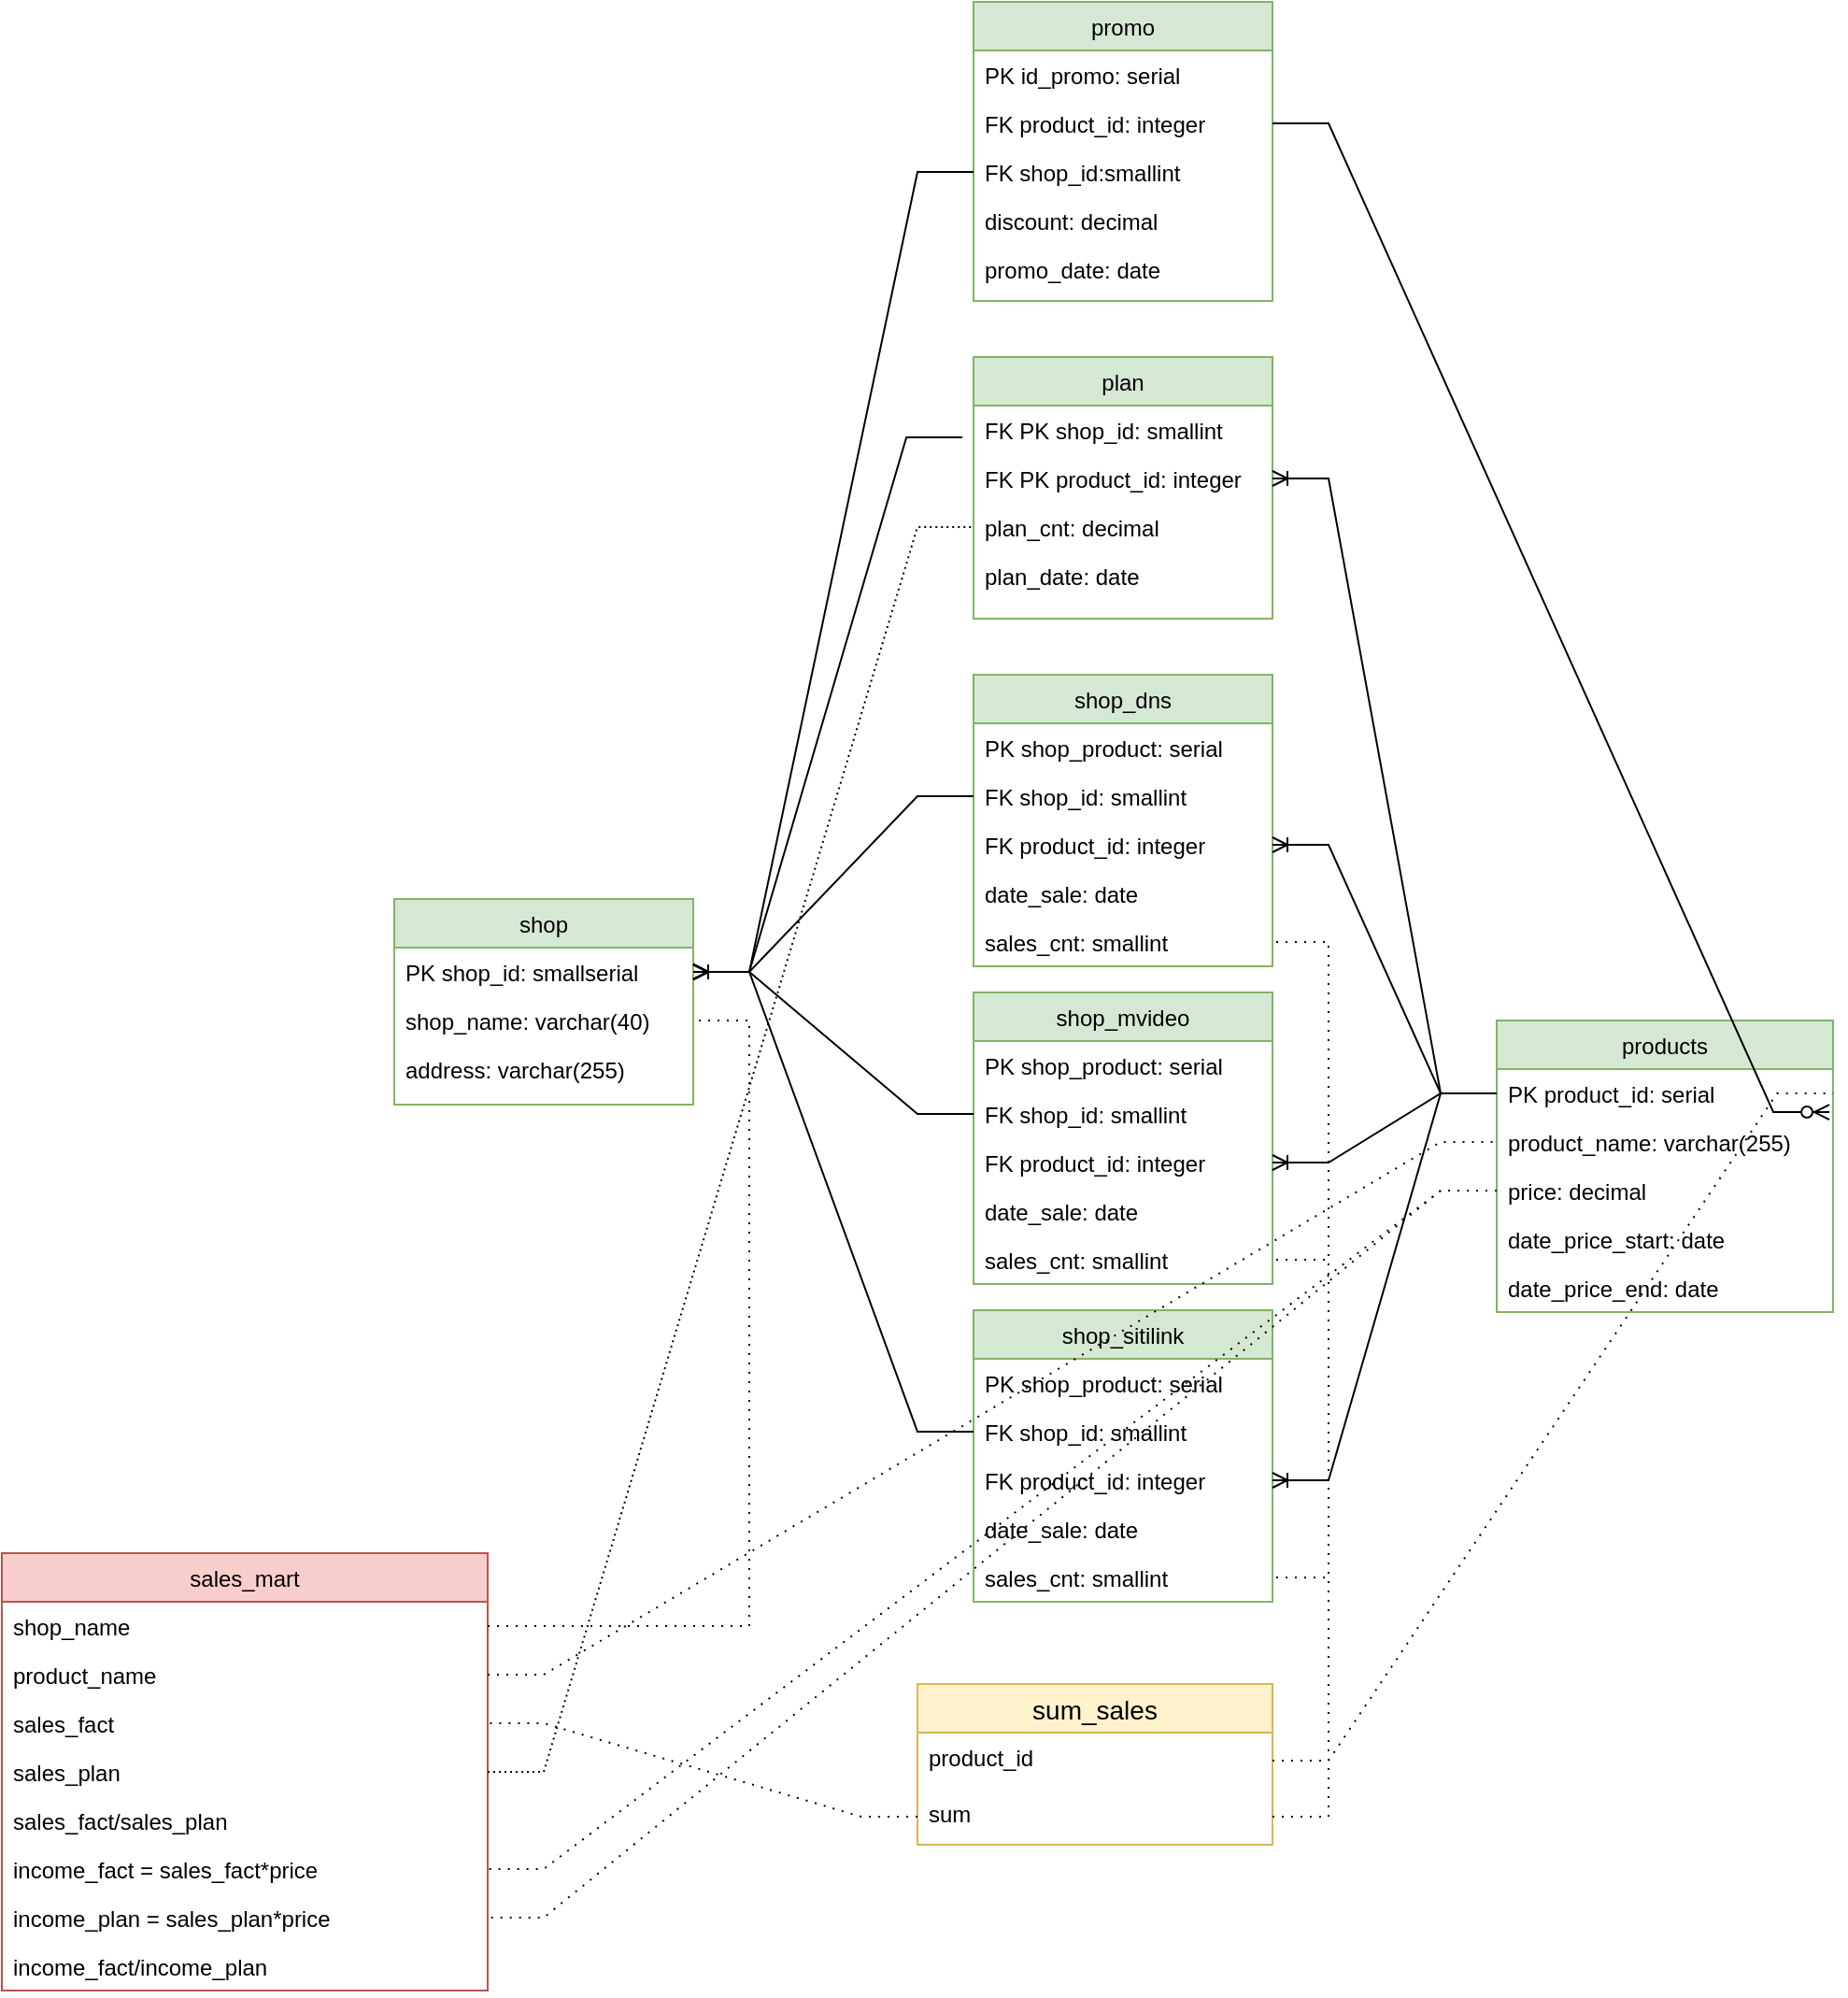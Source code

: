 <mxfile version="21.8.2" type="device">
  <diagram id="C5RBs43oDa-KdzZeNtuy" name="Page-1">
    <mxGraphModel dx="1510" dy="586" grid="1" gridSize="10" guides="1" tooltips="1" connect="1" arrows="1" fold="1" page="1" pageScale="1" pageWidth="827" pageHeight="1169" math="0" shadow="0">
      <root>
        <mxCell id="WIyWlLk6GJQsqaUBKTNV-0" />
        <mxCell id="WIyWlLk6GJQsqaUBKTNV-1" parent="WIyWlLk6GJQsqaUBKTNV-0" />
        <mxCell id="zkfFHV4jXpPFQw0GAbJ--0" value="plan" style="swimlane;fontStyle=0;align=center;verticalAlign=top;childLayout=stackLayout;horizontal=1;startSize=26;horizontalStack=0;resizeParent=1;resizeLast=0;collapsible=1;marginBottom=0;rounded=0;shadow=0;strokeWidth=1;fillColor=#d5e8d4;strokeColor=#82b366;" parent="WIyWlLk6GJQsqaUBKTNV-1" vertex="1">
          <mxGeometry x="320" y="290" width="160" height="140" as="geometry">
            <mxRectangle x="230" y="140" width="160" height="26" as="alternateBounds" />
          </mxGeometry>
        </mxCell>
        <mxCell id="zkfFHV4jXpPFQw0GAbJ--2" value="FK PK shop_id: smallint" style="text;align=left;verticalAlign=top;spacingLeft=4;spacingRight=4;overflow=hidden;rotatable=0;points=[[0,0.5],[1,0.5]];portConstraint=eastwest;rounded=0;shadow=0;html=0;" parent="zkfFHV4jXpPFQw0GAbJ--0" vertex="1">
          <mxGeometry y="26" width="160" height="26" as="geometry" />
        </mxCell>
        <mxCell id="0ImG1TBvT275ky3RkVPx-0" value="FK PK product_id: integer" style="text;align=left;verticalAlign=top;spacingLeft=4;spacingRight=4;overflow=hidden;rotatable=0;points=[[0,0.5],[1,0.5]];portConstraint=eastwest;" parent="zkfFHV4jXpPFQw0GAbJ--0" vertex="1">
          <mxGeometry y="52" width="160" height="26" as="geometry" />
        </mxCell>
        <mxCell id="zkfFHV4jXpPFQw0GAbJ--3" value="plan_cnt: decimal" style="text;align=left;verticalAlign=top;spacingLeft=4;spacingRight=4;overflow=hidden;rotatable=0;points=[[0,0.5],[1,0.5]];portConstraint=eastwest;rounded=0;shadow=0;html=0;" parent="zkfFHV4jXpPFQw0GAbJ--0" vertex="1">
          <mxGeometry y="78" width="160" height="26" as="geometry" />
        </mxCell>
        <mxCell id="hOTFHUVEHAJBTXa75WQ1-1" value="plan_date: date" style="text;align=left;verticalAlign=top;spacingLeft=4;spacingRight=4;overflow=hidden;rotatable=0;points=[[0,0.5],[1,0.5]];portConstraint=eastwest;rounded=0;shadow=0;html=0;" parent="zkfFHV4jXpPFQw0GAbJ--0" vertex="1">
          <mxGeometry y="104" width="160" height="26" as="geometry" />
        </mxCell>
        <mxCell id="zkfFHV4jXpPFQw0GAbJ--17" value="products" style="swimlane;fontStyle=0;align=center;verticalAlign=top;childLayout=stackLayout;horizontal=1;startSize=26;horizontalStack=0;resizeParent=1;resizeLast=0;collapsible=1;marginBottom=0;rounded=0;shadow=0;strokeWidth=1;fillColor=#d5e8d4;strokeColor=#82b366;" parent="WIyWlLk6GJQsqaUBKTNV-1" vertex="1">
          <mxGeometry x="600" y="645" width="180" height="156" as="geometry">
            <mxRectangle x="550" y="140" width="160" height="26" as="alternateBounds" />
          </mxGeometry>
        </mxCell>
        <mxCell id="zkfFHV4jXpPFQw0GAbJ--18" value="PK product_id: serial" style="text;align=left;verticalAlign=top;spacingLeft=4;spacingRight=4;overflow=hidden;rotatable=0;points=[[0,0.5],[1,0.5]];portConstraint=eastwest;" parent="zkfFHV4jXpPFQw0GAbJ--17" vertex="1">
          <mxGeometry y="26" width="180" height="26" as="geometry" />
        </mxCell>
        <mxCell id="zkfFHV4jXpPFQw0GAbJ--19" value="product_name: varchar(255)" style="text;align=left;verticalAlign=top;spacingLeft=4;spacingRight=4;overflow=hidden;rotatable=0;points=[[0,0.5],[1,0.5]];portConstraint=eastwest;rounded=0;shadow=0;html=0;" parent="zkfFHV4jXpPFQw0GAbJ--17" vertex="1">
          <mxGeometry y="52" width="180" height="26" as="geometry" />
        </mxCell>
        <mxCell id="hOTFHUVEHAJBTXa75WQ1-34" value="price: decimal" style="text;align=left;verticalAlign=top;spacingLeft=4;spacingRight=4;overflow=hidden;rotatable=0;points=[[0,0.5],[1,0.5]];portConstraint=eastwest;rounded=0;shadow=0;html=0;" parent="zkfFHV4jXpPFQw0GAbJ--17" vertex="1">
          <mxGeometry y="78" width="180" height="26" as="geometry" />
        </mxCell>
        <mxCell id="z6hurzttj4tjX6xlsm7k-46" value="date_price_start: date" style="text;align=left;verticalAlign=top;spacingLeft=4;spacingRight=4;overflow=hidden;rotatable=0;points=[[0,0.5],[1,0.5]];portConstraint=eastwest;rounded=0;shadow=0;html=0;" vertex="1" parent="zkfFHV4jXpPFQw0GAbJ--17">
          <mxGeometry y="104" width="180" height="26" as="geometry" />
        </mxCell>
        <mxCell id="z6hurzttj4tjX6xlsm7k-45" value="date_price_end: date" style="text;align=left;verticalAlign=top;spacingLeft=4;spacingRight=4;overflow=hidden;rotatable=0;points=[[0,0.5],[1,0.5]];portConstraint=eastwest;rounded=0;shadow=0;html=0;" vertex="1" parent="zkfFHV4jXpPFQw0GAbJ--17">
          <mxGeometry y="130" width="180" height="26" as="geometry" />
        </mxCell>
        <mxCell id="hOTFHUVEHAJBTXa75WQ1-2" value="shop" style="swimlane;fontStyle=0;align=center;verticalAlign=top;childLayout=stackLayout;horizontal=1;startSize=26;horizontalStack=0;resizeParent=1;resizeLast=0;collapsible=1;marginBottom=0;rounded=0;shadow=0;strokeWidth=1;fillColor=#d5e8d4;strokeColor=#82b366;" parent="WIyWlLk6GJQsqaUBKTNV-1" vertex="1">
          <mxGeometry x="10" y="580" width="160" height="110" as="geometry">
            <mxRectangle x="340" y="380" width="170" height="26" as="alternateBounds" />
          </mxGeometry>
        </mxCell>
        <mxCell id="hOTFHUVEHAJBTXa75WQ1-3" value="PK shop_id: smallserial " style="text;align=left;verticalAlign=top;spacingLeft=4;spacingRight=4;overflow=hidden;rotatable=0;points=[[0,0.5],[1,0.5]];portConstraint=eastwest;" parent="hOTFHUVEHAJBTXa75WQ1-2" vertex="1">
          <mxGeometry y="26" width="160" height="26" as="geometry" />
        </mxCell>
        <mxCell id="0ImG1TBvT275ky3RkVPx-3" value="shop_name: varchar(40)" style="text;align=left;verticalAlign=top;spacingLeft=4;spacingRight=4;overflow=hidden;rotatable=0;points=[[0,0.5],[1,0.5]];portConstraint=eastwest;" parent="hOTFHUVEHAJBTXa75WQ1-2" vertex="1">
          <mxGeometry y="52" width="160" height="26" as="geometry" />
        </mxCell>
        <mxCell id="hOTFHUVEHAJBTXa75WQ1-5" value="address: varchar(255)" style="text;align=left;verticalAlign=top;spacingLeft=4;spacingRight=4;overflow=hidden;rotatable=0;points=[[0,0.5],[1,0.5]];portConstraint=eastwest;" parent="hOTFHUVEHAJBTXa75WQ1-2" vertex="1">
          <mxGeometry y="78" width="160" height="26" as="geometry" />
        </mxCell>
        <mxCell id="hOTFHUVEHAJBTXa75WQ1-8" value="shop_sitilink" style="swimlane;fontStyle=0;align=center;verticalAlign=top;childLayout=stackLayout;horizontal=1;startSize=26;horizontalStack=0;resizeParent=1;resizeLast=0;collapsible=1;marginBottom=0;rounded=0;shadow=0;strokeWidth=1;fillColor=#d5e8d4;strokeColor=#82b366;" parent="WIyWlLk6GJQsqaUBKTNV-1" vertex="1">
          <mxGeometry x="320" y="800" width="160" height="156" as="geometry">
            <mxRectangle x="550" y="140" width="160" height="26" as="alternateBounds" />
          </mxGeometry>
        </mxCell>
        <mxCell id="z6hurzttj4tjX6xlsm7k-6" value="PK shop_product: serial" style="text;align=left;verticalAlign=top;spacingLeft=4;spacingRight=4;overflow=hidden;rotatable=0;points=[[0,0.5],[1,0.5]];portConstraint=eastwest;" vertex="1" parent="hOTFHUVEHAJBTXa75WQ1-8">
          <mxGeometry y="26" width="160" height="26" as="geometry" />
        </mxCell>
        <mxCell id="0ImG1TBvT275ky3RkVPx-11" value="FK shop_id: smallint" style="text;align=left;verticalAlign=top;spacingLeft=4;spacingRight=4;overflow=hidden;rotatable=0;points=[[0,0.5],[1,0.5]];portConstraint=eastwest;" parent="hOTFHUVEHAJBTXa75WQ1-8" vertex="1">
          <mxGeometry y="52" width="160" height="26" as="geometry" />
        </mxCell>
        <mxCell id="hOTFHUVEHAJBTXa75WQ1-10" value="FK product_id: integer" style="text;align=left;verticalAlign=top;spacingLeft=4;spacingRight=4;overflow=hidden;rotatable=0;points=[[0,0.5],[1,0.5]];portConstraint=eastwest;rounded=0;shadow=0;html=0;" parent="hOTFHUVEHAJBTXa75WQ1-8" vertex="1">
          <mxGeometry y="78" width="160" height="26" as="geometry" />
        </mxCell>
        <mxCell id="hOTFHUVEHAJBTXa75WQ1-11" value="date_sale: date" style="text;align=left;verticalAlign=top;spacingLeft=4;spacingRight=4;overflow=hidden;rotatable=0;points=[[0,0.5],[1,0.5]];portConstraint=eastwest;rounded=0;shadow=0;html=0;" parent="hOTFHUVEHAJBTXa75WQ1-8" vertex="1">
          <mxGeometry y="104" width="160" height="26" as="geometry" />
        </mxCell>
        <mxCell id="hOTFHUVEHAJBTXa75WQ1-12" value="sales_cnt: smallint" style="text;align=left;verticalAlign=top;spacingLeft=4;spacingRight=4;overflow=hidden;rotatable=0;points=[[0,0.5],[1,0.5]];portConstraint=eastwest;rounded=0;shadow=0;html=0;" parent="hOTFHUVEHAJBTXa75WQ1-8" vertex="1">
          <mxGeometry y="130" width="160" height="26" as="geometry" />
        </mxCell>
        <mxCell id="hOTFHUVEHAJBTXa75WQ1-13" value="shop_mvideo" style="swimlane;fontStyle=0;align=center;verticalAlign=top;childLayout=stackLayout;horizontal=1;startSize=26;horizontalStack=0;resizeParent=1;resizeLast=0;collapsible=1;marginBottom=0;rounded=0;shadow=0;strokeWidth=1;fillColor=#d5e8d4;strokeColor=#82b366;" parent="WIyWlLk6GJQsqaUBKTNV-1" vertex="1">
          <mxGeometry x="320" y="630" width="160" height="156" as="geometry">
            <mxRectangle x="550" y="140" width="160" height="26" as="alternateBounds" />
          </mxGeometry>
        </mxCell>
        <mxCell id="z6hurzttj4tjX6xlsm7k-5" value="PK shop_product: serial" style="text;align=left;verticalAlign=top;spacingLeft=4;spacingRight=4;overflow=hidden;rotatable=0;points=[[0,0.5],[1,0.5]];portConstraint=eastwest;" vertex="1" parent="hOTFHUVEHAJBTXa75WQ1-13">
          <mxGeometry y="26" width="160" height="26" as="geometry" />
        </mxCell>
        <mxCell id="0ImG1TBvT275ky3RkVPx-10" value="FK shop_id: smallint" style="text;align=left;verticalAlign=top;spacingLeft=4;spacingRight=4;overflow=hidden;rotatable=0;points=[[0,0.5],[1,0.5]];portConstraint=eastwest;" parent="hOTFHUVEHAJBTXa75WQ1-13" vertex="1">
          <mxGeometry y="52" width="160" height="26" as="geometry" />
        </mxCell>
        <mxCell id="0ImG1TBvT275ky3RkVPx-14" value="FK product_id: integer&#xa;" style="text;align=left;verticalAlign=top;spacingLeft=4;spacingRight=4;overflow=hidden;rotatable=0;points=[[0,0.5],[1,0.5]];portConstraint=eastwest;rounded=0;shadow=0;html=0;" parent="hOTFHUVEHAJBTXa75WQ1-13" vertex="1">
          <mxGeometry y="78" width="160" height="26" as="geometry" />
        </mxCell>
        <mxCell id="hOTFHUVEHAJBTXa75WQ1-16" value="date_sale: date" style="text;align=left;verticalAlign=top;spacingLeft=4;spacingRight=4;overflow=hidden;rotatable=0;points=[[0,0.5],[1,0.5]];portConstraint=eastwest;rounded=0;shadow=0;html=0;" parent="hOTFHUVEHAJBTXa75WQ1-13" vertex="1">
          <mxGeometry y="104" width="160" height="26" as="geometry" />
        </mxCell>
        <mxCell id="hOTFHUVEHAJBTXa75WQ1-17" value="sales_cnt: smallint" style="text;align=left;verticalAlign=top;spacingLeft=4;spacingRight=4;overflow=hidden;rotatable=0;points=[[0,0.5],[1,0.5]];portConstraint=eastwest;rounded=0;shadow=0;html=0;" parent="hOTFHUVEHAJBTXa75WQ1-13" vertex="1">
          <mxGeometry y="130" width="160" height="26" as="geometry" />
        </mxCell>
        <mxCell id="hOTFHUVEHAJBTXa75WQ1-18" value="shop_dns" style="swimlane;fontStyle=0;align=center;verticalAlign=top;childLayout=stackLayout;horizontal=1;startSize=26;horizontalStack=0;resizeParent=1;resizeLast=0;collapsible=1;marginBottom=0;rounded=0;shadow=0;strokeWidth=1;fillColor=#d5e8d4;strokeColor=#82b366;" parent="WIyWlLk6GJQsqaUBKTNV-1" vertex="1">
          <mxGeometry x="320" y="460" width="160" height="156" as="geometry">
            <mxRectangle x="550" y="140" width="160" height="26" as="alternateBounds" />
          </mxGeometry>
        </mxCell>
        <mxCell id="z6hurzttj4tjX6xlsm7k-3" value="PK shop_product: serial" style="text;align=left;verticalAlign=top;spacingLeft=4;spacingRight=4;overflow=hidden;rotatable=0;points=[[0,0.5],[1,0.5]];portConstraint=eastwest;" vertex="1" parent="hOTFHUVEHAJBTXa75WQ1-18">
          <mxGeometry y="26" width="160" height="26" as="geometry" />
        </mxCell>
        <mxCell id="hOTFHUVEHAJBTXa75WQ1-19" value="FK shop_id: smallint" style="text;align=left;verticalAlign=top;spacingLeft=4;spacingRight=4;overflow=hidden;rotatable=0;points=[[0,0.5],[1,0.5]];portConstraint=eastwest;" parent="hOTFHUVEHAJBTXa75WQ1-18" vertex="1">
          <mxGeometry y="52" width="160" height="26" as="geometry" />
        </mxCell>
        <mxCell id="hOTFHUVEHAJBTXa75WQ1-20" value="FK product_id: integer&#xa;" style="text;align=left;verticalAlign=top;spacingLeft=4;spacingRight=4;overflow=hidden;rotatable=0;points=[[0,0.5],[1,0.5]];portConstraint=eastwest;rounded=0;shadow=0;html=0;" parent="hOTFHUVEHAJBTXa75WQ1-18" vertex="1">
          <mxGeometry y="78" width="160" height="26" as="geometry" />
        </mxCell>
        <mxCell id="hOTFHUVEHAJBTXa75WQ1-21" value="date_sale: date" style="text;align=left;verticalAlign=top;spacingLeft=4;spacingRight=4;overflow=hidden;rotatable=0;points=[[0,0.5],[1,0.5]];portConstraint=eastwest;rounded=0;shadow=0;html=0;" parent="hOTFHUVEHAJBTXa75WQ1-18" vertex="1">
          <mxGeometry y="104" width="160" height="26" as="geometry" />
        </mxCell>
        <mxCell id="hOTFHUVEHAJBTXa75WQ1-22" value="sales_cnt: smallint" style="text;align=left;verticalAlign=top;spacingLeft=4;spacingRight=4;overflow=hidden;rotatable=0;points=[[0,0.5],[1,0.5]];portConstraint=eastwest;rounded=0;shadow=0;html=0;" parent="hOTFHUVEHAJBTXa75WQ1-18" vertex="1">
          <mxGeometry y="130" width="160" height="26" as="geometry" />
        </mxCell>
        <mxCell id="0ImG1TBvT275ky3RkVPx-2" value="" style="edgeStyle=entityRelationEdgeStyle;fontSize=12;html=1;endArrow=ERoneToMany;rounded=0;exitX=0;exitY=0.5;exitDx=0;exitDy=0;" parent="WIyWlLk6GJQsqaUBKTNV-1" source="zkfFHV4jXpPFQw0GAbJ--18" target="0ImG1TBvT275ky3RkVPx-0" edge="1">
          <mxGeometry width="100" height="100" relative="1" as="geometry">
            <mxPoint x="380" y="610" as="sourcePoint" />
            <mxPoint x="480" y="510" as="targetPoint" />
            <Array as="points">
              <mxPoint x="570" y="650" />
            </Array>
          </mxGeometry>
        </mxCell>
        <mxCell id="0ImG1TBvT275ky3RkVPx-7" value="" style="edgeStyle=entityRelationEdgeStyle;fontSize=12;html=1;endArrow=ERoneToMany;rounded=0;entryX=1;entryY=0.5;entryDx=0;entryDy=0;exitX=-0.037;exitY=0.654;exitDx=0;exitDy=0;exitPerimeter=0;" parent="WIyWlLk6GJQsqaUBKTNV-1" source="zkfFHV4jXpPFQw0GAbJ--2" target="hOTFHUVEHAJBTXa75WQ1-3" edge="1">
          <mxGeometry width="100" height="100" relative="1" as="geometry">
            <mxPoint x="230" y="430" as="sourcePoint" />
            <mxPoint x="420" y="590" as="targetPoint" />
          </mxGeometry>
        </mxCell>
        <mxCell id="0ImG1TBvT275ky3RkVPx-8" value="" style="edgeStyle=entityRelationEdgeStyle;fontSize=12;html=1;endArrow=ERoneToMany;rounded=0;exitX=0;exitY=0.5;exitDx=0;exitDy=0;" parent="WIyWlLk6GJQsqaUBKTNV-1" source="zkfFHV4jXpPFQw0GAbJ--18" target="hOTFHUVEHAJBTXa75WQ1-20" edge="1">
          <mxGeometry width="100" height="100" relative="1" as="geometry">
            <mxPoint x="610" y="694" as="sourcePoint" />
            <mxPoint x="490" y="381" as="targetPoint" />
            <Array as="points">
              <mxPoint x="580" y="660" />
            </Array>
          </mxGeometry>
        </mxCell>
        <mxCell id="0ImG1TBvT275ky3RkVPx-9" value="" style="edgeStyle=entityRelationEdgeStyle;fontSize=12;html=1;endArrow=ERoneToMany;rounded=0;" parent="WIyWlLk6GJQsqaUBKTNV-1" source="hOTFHUVEHAJBTXa75WQ1-19" target="hOTFHUVEHAJBTXa75WQ1-3" edge="1">
          <mxGeometry width="100" height="100" relative="1" as="geometry">
            <mxPoint x="270" y="520" as="sourcePoint" />
            <mxPoint x="180" y="629" as="targetPoint" />
          </mxGeometry>
        </mxCell>
        <mxCell id="0ImG1TBvT275ky3RkVPx-15" value="" style="edgeStyle=entityRelationEdgeStyle;fontSize=12;html=1;endArrow=ERoneToMany;rounded=0;exitX=0;exitY=0.5;exitDx=0;exitDy=0;" parent="WIyWlLk6GJQsqaUBKTNV-1" source="zkfFHV4jXpPFQw0GAbJ--18" target="0ImG1TBvT275ky3RkVPx-14" edge="1">
          <mxGeometry width="100" height="100" relative="1" as="geometry">
            <mxPoint x="610" y="694" as="sourcePoint" />
            <mxPoint x="490" y="545" as="targetPoint" />
            <Array as="points">
              <mxPoint x="590" y="670" />
            </Array>
          </mxGeometry>
        </mxCell>
        <mxCell id="z6hurzttj4tjX6xlsm7k-0" value="" style="edgeStyle=entityRelationEdgeStyle;fontSize=12;html=1;endArrow=ERoneToMany;rounded=0;exitX=0;exitY=0.5;exitDx=0;exitDy=0;" edge="1" parent="WIyWlLk6GJQsqaUBKTNV-1" source="0ImG1TBvT275ky3RkVPx-10" target="hOTFHUVEHAJBTXa75WQ1-3">
          <mxGeometry width="100" height="100" relative="1" as="geometry">
            <mxPoint x="330" y="519" as="sourcePoint" />
            <mxPoint x="180" y="629" as="targetPoint" />
          </mxGeometry>
        </mxCell>
        <mxCell id="z6hurzttj4tjX6xlsm7k-1" value="" style="edgeStyle=entityRelationEdgeStyle;fontSize=12;html=1;endArrow=ERoneToMany;rounded=0;exitX=0;exitY=0.5;exitDx=0;exitDy=0;" edge="1" parent="WIyWlLk6GJQsqaUBKTNV-1" source="0ImG1TBvT275ky3RkVPx-11" target="hOTFHUVEHAJBTXa75WQ1-3">
          <mxGeometry width="100" height="100" relative="1" as="geometry">
            <mxPoint x="330" y="679" as="sourcePoint" />
            <mxPoint x="180" y="629" as="targetPoint" />
          </mxGeometry>
        </mxCell>
        <mxCell id="z6hurzttj4tjX6xlsm7k-2" value="" style="edgeStyle=entityRelationEdgeStyle;fontSize=12;html=1;endArrow=ERoneToMany;rounded=0;exitX=0;exitY=0.5;exitDx=0;exitDy=0;entryX=1;entryY=0.5;entryDx=0;entryDy=0;" edge="1" parent="WIyWlLk6GJQsqaUBKTNV-1" source="zkfFHV4jXpPFQw0GAbJ--18" target="hOTFHUVEHAJBTXa75WQ1-10">
          <mxGeometry width="100" height="100" relative="1" as="geometry">
            <mxPoint x="610" y="694" as="sourcePoint" />
            <mxPoint x="490" y="705" as="targetPoint" />
            <Array as="points">
              <mxPoint x="600" y="680" />
            </Array>
          </mxGeometry>
        </mxCell>
        <mxCell id="z6hurzttj4tjX6xlsm7k-8" value="sales_mart" style="swimlane;fontStyle=0;align=center;verticalAlign=top;childLayout=stackLayout;horizontal=1;startSize=26;horizontalStack=0;resizeParent=1;resizeLast=0;collapsible=1;marginBottom=0;rounded=0;shadow=0;strokeWidth=1;fillColor=#f8cecc;strokeColor=#b85450;" vertex="1" parent="WIyWlLk6GJQsqaUBKTNV-1">
          <mxGeometry x="-200" y="930" width="260" height="234" as="geometry">
            <mxRectangle x="340" y="380" width="170" height="26" as="alternateBounds" />
          </mxGeometry>
        </mxCell>
        <mxCell id="z6hurzttj4tjX6xlsm7k-9" value="shop_name" style="text;align=left;verticalAlign=top;spacingLeft=4;spacingRight=4;overflow=hidden;rotatable=0;points=[[0,0.5],[1,0.5]];portConstraint=eastwest;" vertex="1" parent="z6hurzttj4tjX6xlsm7k-8">
          <mxGeometry y="26" width="260" height="26" as="geometry" />
        </mxCell>
        <mxCell id="z6hurzttj4tjX6xlsm7k-10" value="product_name" style="text;align=left;verticalAlign=top;spacingLeft=4;spacingRight=4;overflow=hidden;rotatable=0;points=[[0,0.5],[1,0.5]];portConstraint=eastwest;" vertex="1" parent="z6hurzttj4tjX6xlsm7k-8">
          <mxGeometry y="52" width="260" height="26" as="geometry" />
        </mxCell>
        <mxCell id="z6hurzttj4tjX6xlsm7k-12" value="sales_fact" style="text;align=left;verticalAlign=top;spacingLeft=4;spacingRight=4;overflow=hidden;rotatable=0;points=[[0,0.5],[1,0.5]];portConstraint=eastwest;" vertex="1" parent="z6hurzttj4tjX6xlsm7k-8">
          <mxGeometry y="78" width="260" height="26" as="geometry" />
        </mxCell>
        <mxCell id="z6hurzttj4tjX6xlsm7k-13" value="sales_plan" style="text;align=left;verticalAlign=top;spacingLeft=4;spacingRight=4;overflow=hidden;rotatable=0;points=[[0,0.5],[1,0.5]];portConstraint=eastwest;" vertex="1" parent="z6hurzttj4tjX6xlsm7k-8">
          <mxGeometry y="104" width="260" height="26" as="geometry" />
        </mxCell>
        <mxCell id="z6hurzttj4tjX6xlsm7k-11" value="sales_fact/sales_plan" style="text;align=left;verticalAlign=top;spacingLeft=4;spacingRight=4;overflow=hidden;rotatable=0;points=[[0,0.5],[1,0.5]];portConstraint=eastwest;" vertex="1" parent="z6hurzttj4tjX6xlsm7k-8">
          <mxGeometry y="130" width="260" height="26" as="geometry" />
        </mxCell>
        <mxCell id="z6hurzttj4tjX6xlsm7k-14" value="income_fact = sales_fact*price" style="text;align=left;verticalAlign=top;spacingLeft=4;spacingRight=4;overflow=hidden;rotatable=0;points=[[0,0.5],[1,0.5]];portConstraint=eastwest;" vertex="1" parent="z6hurzttj4tjX6xlsm7k-8">
          <mxGeometry y="156" width="260" height="26" as="geometry" />
        </mxCell>
        <mxCell id="z6hurzttj4tjX6xlsm7k-16" value="income_plan = sales_plan*price" style="text;align=left;verticalAlign=top;spacingLeft=4;spacingRight=4;overflow=hidden;rotatable=0;points=[[0,0.5],[1,0.5]];portConstraint=eastwest;" vertex="1" parent="z6hurzttj4tjX6xlsm7k-8">
          <mxGeometry y="182" width="260" height="26" as="geometry" />
        </mxCell>
        <mxCell id="z6hurzttj4tjX6xlsm7k-15" value="income_fact/income_plan" style="text;align=left;verticalAlign=top;spacingLeft=4;spacingRight=4;overflow=hidden;rotatable=0;points=[[0,0.5],[1,0.5]];portConstraint=eastwest;" vertex="1" parent="z6hurzttj4tjX6xlsm7k-8">
          <mxGeometry y="208" width="260" height="26" as="geometry" />
        </mxCell>
        <mxCell id="z6hurzttj4tjX6xlsm7k-23" value="" style="edgeStyle=entityRelationEdgeStyle;fontSize=12;html=1;endArrow=none;endFill=0;rounded=0;dashed=1;dashPattern=1 4;" edge="1" parent="WIyWlLk6GJQsqaUBKTNV-1" source="z6hurzttj4tjX6xlsm7k-9" target="0ImG1TBvT275ky3RkVPx-3">
          <mxGeometry width="100" height="100" relative="1" as="geometry">
            <mxPoint x="110" y="850" as="sourcePoint" />
            <mxPoint x="210" y="750" as="targetPoint" />
          </mxGeometry>
        </mxCell>
        <mxCell id="z6hurzttj4tjX6xlsm7k-26" value="" style="edgeStyle=entityRelationEdgeStyle;fontSize=12;html=1;endArrow=none;endFill=0;rounded=0;dashed=1;dashPattern=1 4;" edge="1" parent="WIyWlLk6GJQsqaUBKTNV-1" source="z6hurzttj4tjX6xlsm7k-10" target="zkfFHV4jXpPFQw0GAbJ--19">
          <mxGeometry width="100" height="100" relative="1" as="geometry">
            <mxPoint x="-70" y="1050" as="sourcePoint" />
            <mxPoint x="30" y="950" as="targetPoint" />
          </mxGeometry>
        </mxCell>
        <mxCell id="z6hurzttj4tjX6xlsm7k-27" value="" style="edgeStyle=entityRelationEdgeStyle;fontSize=12;html=1;endArrow=none;endFill=0;rounded=0;dashed=1;dashPattern=1 2;" edge="1" parent="WIyWlLk6GJQsqaUBKTNV-1" source="z6hurzttj4tjX6xlsm7k-13" target="zkfFHV4jXpPFQw0GAbJ--3">
          <mxGeometry width="100" height="100" relative="1" as="geometry">
            <mxPoint x="240" y="1020" as="sourcePoint" />
            <mxPoint x="590" y="670" as="targetPoint" />
          </mxGeometry>
        </mxCell>
        <mxCell id="z6hurzttj4tjX6xlsm7k-28" value="sum_sales" style="swimlane;fontStyle=0;childLayout=stackLayout;horizontal=1;startSize=26;horizontalStack=0;resizeParent=1;resizeParentMax=0;resizeLast=0;collapsible=1;marginBottom=0;align=center;fontSize=14;fillColor=#fff2cc;strokeColor=#d6b656;" vertex="1" parent="WIyWlLk6GJQsqaUBKTNV-1">
          <mxGeometry x="290" y="1000" width="190" height="86" as="geometry" />
        </mxCell>
        <mxCell id="z6hurzttj4tjX6xlsm7k-29" value="product_id" style="text;strokeColor=none;fillColor=none;spacingLeft=4;spacingRight=4;overflow=hidden;rotatable=0;points=[[0,0.5],[1,0.5]];portConstraint=eastwest;fontSize=12;whiteSpace=wrap;html=1;" vertex="1" parent="z6hurzttj4tjX6xlsm7k-28">
          <mxGeometry y="26" width="190" height="30" as="geometry" />
        </mxCell>
        <mxCell id="z6hurzttj4tjX6xlsm7k-40" value="sum" style="text;strokeColor=none;fillColor=none;spacingLeft=4;spacingRight=4;overflow=hidden;rotatable=0;points=[[0,0.5],[1,0.5]];portConstraint=eastwest;fontSize=12;whiteSpace=wrap;html=1;" vertex="1" parent="z6hurzttj4tjX6xlsm7k-28">
          <mxGeometry y="56" width="190" height="30" as="geometry" />
        </mxCell>
        <mxCell id="z6hurzttj4tjX6xlsm7k-33" value="" style="edgeStyle=entityRelationEdgeStyle;fontSize=12;html=1;endArrow=none;endFill=0;rounded=0;dashed=1;dashPattern=1 4;" edge="1" parent="WIyWlLk6GJQsqaUBKTNV-1" source="z6hurzttj4tjX6xlsm7k-40" target="hOTFHUVEHAJBTXa75WQ1-12">
          <mxGeometry width="100" height="100" relative="1" as="geometry">
            <mxPoint x="480" y="1101" as="sourcePoint" />
            <mxPoint x="630" y="890" as="targetPoint" />
            <Array as="points">
              <mxPoint x="850" y="1141" />
            </Array>
          </mxGeometry>
        </mxCell>
        <mxCell id="z6hurzttj4tjX6xlsm7k-34" value="" style="edgeStyle=entityRelationEdgeStyle;fontSize=12;html=1;endArrow=none;endFill=0;rounded=0;dashed=1;dashPattern=1 4;entryX=1;entryY=0.5;entryDx=0;entryDy=0;" edge="1" parent="WIyWlLk6GJQsqaUBKTNV-1" source="z6hurzttj4tjX6xlsm7k-40" target="hOTFHUVEHAJBTXa75WQ1-17">
          <mxGeometry width="100" height="100" relative="1" as="geometry">
            <mxPoint x="480" y="1101" as="sourcePoint" />
            <mxPoint x="560" y="770" as="targetPoint" />
            <Array as="points">
              <mxPoint x="930" y="968" />
            </Array>
          </mxGeometry>
        </mxCell>
        <mxCell id="z6hurzttj4tjX6xlsm7k-35" value="" style="edgeStyle=entityRelationEdgeStyle;fontSize=12;html=1;endArrow=none;endFill=0;rounded=0;dashed=1;dashPattern=1 4;" edge="1" parent="WIyWlLk6GJQsqaUBKTNV-1" source="z6hurzttj4tjX6xlsm7k-40" target="hOTFHUVEHAJBTXa75WQ1-22">
          <mxGeometry width="100" height="100" relative="1" as="geometry">
            <mxPoint x="480" y="1101" as="sourcePoint" />
            <mxPoint x="580" y="710" as="targetPoint" />
            <Array as="points">
              <mxPoint x="1030" y="905" />
            </Array>
          </mxGeometry>
        </mxCell>
        <mxCell id="z6hurzttj4tjX6xlsm7k-37" value="" style="edgeStyle=entityRelationEdgeStyle;fontSize=12;html=1;endArrow=none;endFill=0;rounded=0;dashed=1;dashPattern=1 4;exitX=0;exitY=0.5;exitDx=0;exitDy=0;" edge="1" parent="WIyWlLk6GJQsqaUBKTNV-1" source="hOTFHUVEHAJBTXa75WQ1-34" target="z6hurzttj4tjX6xlsm7k-14">
          <mxGeometry width="100" height="100" relative="1" as="geometry">
            <mxPoint x="320" y="1150" as="sourcePoint" />
            <mxPoint x="130" y="1100" as="targetPoint" />
            <Array as="points">
              <mxPoint x="660" y="1337" />
            </Array>
          </mxGeometry>
        </mxCell>
        <mxCell id="z6hurzttj4tjX6xlsm7k-38" value="" style="edgeStyle=entityRelationEdgeStyle;fontSize=12;html=1;endArrow=none;endFill=0;rounded=0;dashed=1;dashPattern=1 4;" edge="1" parent="WIyWlLk6GJQsqaUBKTNV-1" source="hOTFHUVEHAJBTXa75WQ1-34" target="z6hurzttj4tjX6xlsm7k-16">
          <mxGeometry width="100" height="100" relative="1" as="geometry">
            <mxPoint x="830" y="1000" as="sourcePoint" />
            <mxPoint x="290" y="1363" as="targetPoint" />
            <Array as="points">
              <mxPoint x="890" y="1601" />
              <mxPoint x="350" y="1384" />
            </Array>
          </mxGeometry>
        </mxCell>
        <mxCell id="z6hurzttj4tjX6xlsm7k-39" value="" style="edgeStyle=entityRelationEdgeStyle;fontSize=12;html=1;endArrow=none;endFill=0;rounded=0;dashed=1;dashPattern=1 4;entryX=1;entryY=0.5;entryDx=0;entryDy=0;" edge="1" parent="WIyWlLk6GJQsqaUBKTNV-1" source="z6hurzttj4tjX6xlsm7k-29" target="zkfFHV4jXpPFQw0GAbJ--18">
          <mxGeometry width="100" height="100" relative="1" as="geometry">
            <mxPoint x="810" y="988" as="sourcePoint" />
            <mxPoint x="580" y="860" as="targetPoint" />
            <Array as="points">
              <mxPoint x="950" y="1058" />
            </Array>
          </mxGeometry>
        </mxCell>
        <mxCell id="z6hurzttj4tjX6xlsm7k-44" value="" style="edgeStyle=entityRelationEdgeStyle;fontSize=12;html=1;endArrow=none;endFill=0;rounded=0;dashed=1;dashPattern=1 4;exitX=0;exitY=0.5;exitDx=0;exitDy=0;" edge="1" parent="WIyWlLk6GJQsqaUBKTNV-1" source="z6hurzttj4tjX6xlsm7k-40" target="z6hurzttj4tjX6xlsm7k-12">
          <mxGeometry width="100" height="100" relative="1" as="geometry">
            <mxPoint x="300" y="1105" as="sourcePoint" />
            <mxPoint x="70" y="1031" as="targetPoint" />
            <Array as="points">
              <mxPoint x="540" y="1278" />
            </Array>
          </mxGeometry>
        </mxCell>
        <mxCell id="z6hurzttj4tjX6xlsm7k-47" value="promo" style="swimlane;fontStyle=0;align=center;verticalAlign=top;childLayout=stackLayout;horizontal=1;startSize=26;horizontalStack=0;resizeParent=1;resizeLast=0;collapsible=1;marginBottom=0;rounded=0;shadow=0;strokeWidth=1;fillColor=#d5e8d4;strokeColor=#82b366;" vertex="1" parent="WIyWlLk6GJQsqaUBKTNV-1">
          <mxGeometry x="320" y="100" width="160" height="160" as="geometry">
            <mxRectangle x="230" y="140" width="160" height="26" as="alternateBounds" />
          </mxGeometry>
        </mxCell>
        <mxCell id="z6hurzttj4tjX6xlsm7k-48" value="PK id_promo: serial" style="text;align=left;verticalAlign=top;spacingLeft=4;spacingRight=4;overflow=hidden;rotatable=0;points=[[0,0.5],[1,0.5]];portConstraint=eastwest;" vertex="1" parent="z6hurzttj4tjX6xlsm7k-47">
          <mxGeometry y="26" width="160" height="26" as="geometry" />
        </mxCell>
        <mxCell id="z6hurzttj4tjX6xlsm7k-49" value="FK product_id: integer" style="text;align=left;verticalAlign=top;spacingLeft=4;spacingRight=4;overflow=hidden;rotatable=0;points=[[0,0.5],[1,0.5]];portConstraint=eastwest;rounded=0;shadow=0;html=0;" vertex="1" parent="z6hurzttj4tjX6xlsm7k-47">
          <mxGeometry y="52" width="160" height="26" as="geometry" />
        </mxCell>
        <mxCell id="z6hurzttj4tjX6xlsm7k-50" value="FK shop_id:smallint" style="text;align=left;verticalAlign=top;spacingLeft=4;spacingRight=4;overflow=hidden;rotatable=0;points=[[0,0.5],[1,0.5]];portConstraint=eastwest;" vertex="1" parent="z6hurzttj4tjX6xlsm7k-47">
          <mxGeometry y="78" width="160" height="26" as="geometry" />
        </mxCell>
        <mxCell id="z6hurzttj4tjX6xlsm7k-51" value="discount: decimal" style="text;align=left;verticalAlign=top;spacingLeft=4;spacingRight=4;overflow=hidden;rotatable=0;points=[[0,0.5],[1,0.5]];portConstraint=eastwest;rounded=0;shadow=0;html=0;" vertex="1" parent="z6hurzttj4tjX6xlsm7k-47">
          <mxGeometry y="104" width="160" height="26" as="geometry" />
        </mxCell>
        <mxCell id="z6hurzttj4tjX6xlsm7k-52" value="promo_date: date" style="text;align=left;verticalAlign=top;spacingLeft=4;spacingRight=4;overflow=hidden;rotatable=0;points=[[0,0.5],[1,0.5]];portConstraint=eastwest;rounded=0;shadow=0;html=0;" vertex="1" parent="z6hurzttj4tjX6xlsm7k-47">
          <mxGeometry y="130" width="160" height="26" as="geometry" />
        </mxCell>
        <mxCell id="z6hurzttj4tjX6xlsm7k-53" value="" style="edgeStyle=entityRelationEdgeStyle;fontSize=12;html=1;endArrow=ERoneToMany;rounded=0;exitX=0;exitY=0.5;exitDx=0;exitDy=0;" edge="1" parent="WIyWlLk6GJQsqaUBKTNV-1" source="z6hurzttj4tjX6xlsm7k-50" target="hOTFHUVEHAJBTXa75WQ1-3">
          <mxGeometry width="100" height="100" relative="1" as="geometry">
            <mxPoint x="270" y="190" as="sourcePoint" />
            <mxPoint x="180" y="629" as="targetPoint" />
          </mxGeometry>
        </mxCell>
        <mxCell id="z6hurzttj4tjX6xlsm7k-54" value="" style="edgeStyle=entityRelationEdgeStyle;fontSize=12;html=1;endArrow=ERzeroToMany;endFill=1;rounded=0;entryX=0.989;entryY=0.885;entryDx=0;entryDy=0;entryPerimeter=0;" edge="1" parent="WIyWlLk6GJQsqaUBKTNV-1" source="z6hurzttj4tjX6xlsm7k-49" target="zkfFHV4jXpPFQw0GAbJ--18">
          <mxGeometry width="100" height="100" relative="1" as="geometry">
            <mxPoint x="470" y="470" as="sourcePoint" />
            <mxPoint x="570" y="370" as="targetPoint" />
          </mxGeometry>
        </mxCell>
      </root>
    </mxGraphModel>
  </diagram>
</mxfile>
